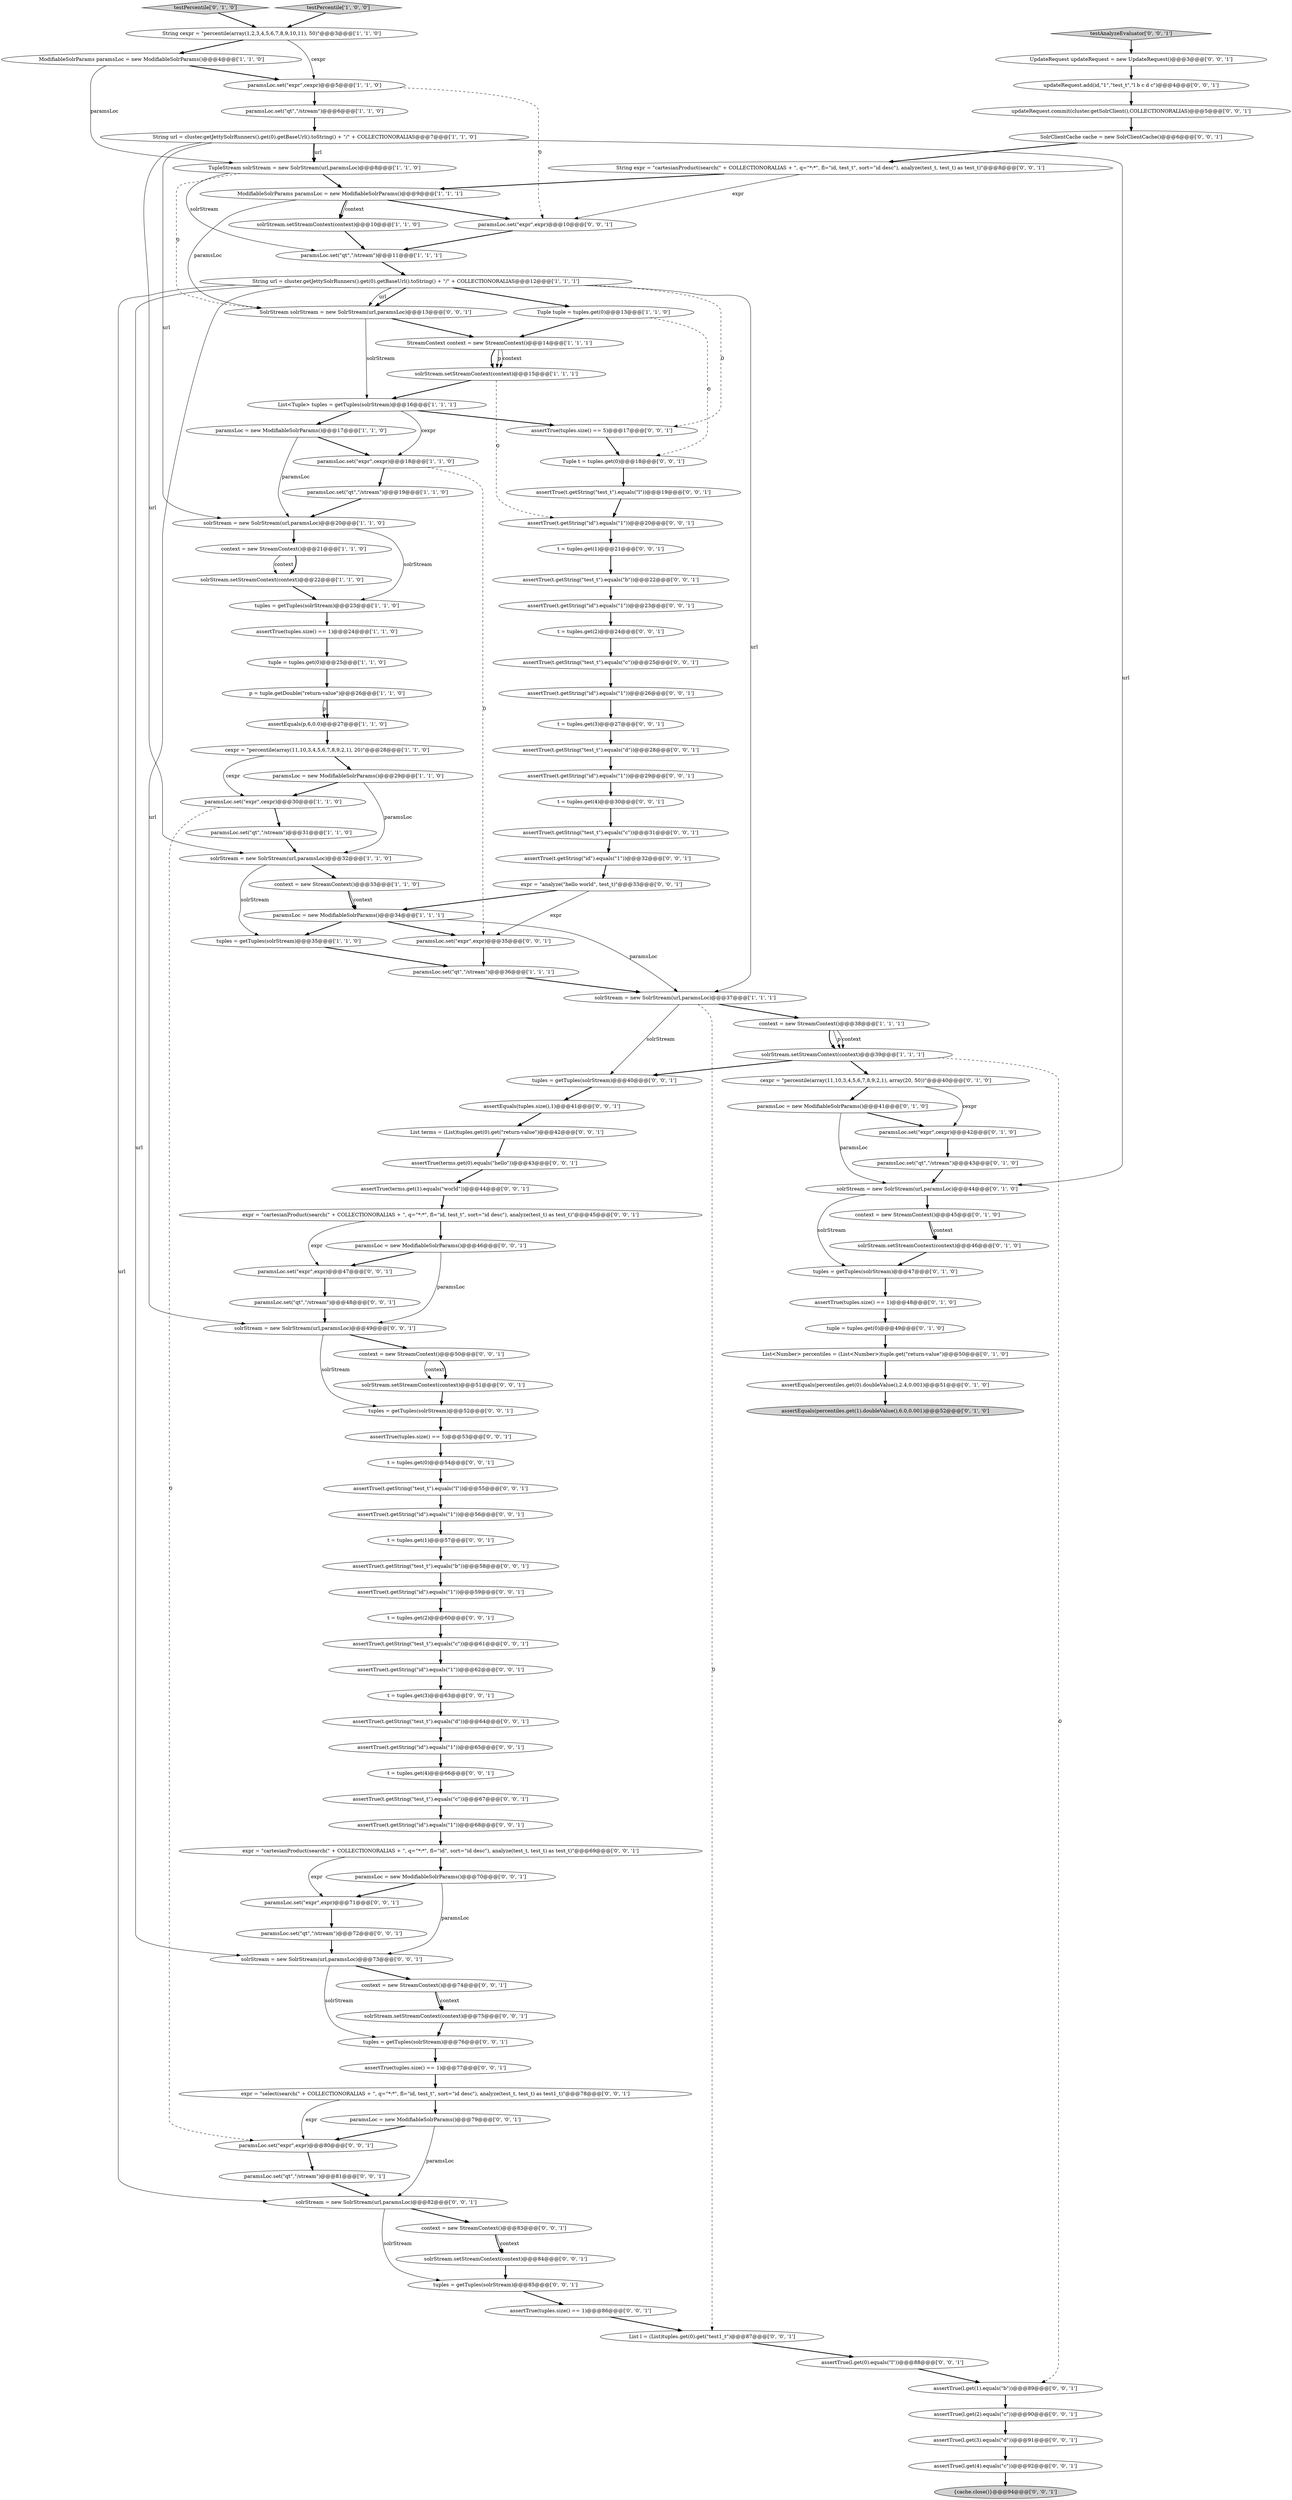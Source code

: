 digraph {
67 [style = filled, label = "t = tuples.get(4)@@@30@@@['0', '0', '1']", fillcolor = white, shape = ellipse image = "AAA0AAABBB3BBB"];
77 [style = filled, label = "assertEquals(tuples.size(),1)@@@41@@@['0', '0', '1']", fillcolor = white, shape = ellipse image = "AAA0AAABBB3BBB"];
55 [style = filled, label = "solrStream = new SolrStream(url,paramsLoc)@@@73@@@['0', '0', '1']", fillcolor = white, shape = ellipse image = "AAA0AAABBB3BBB"];
36 [style = filled, label = "solrStream = new SolrStream(url,paramsLoc)@@@20@@@['1', '1', '0']", fillcolor = white, shape = ellipse image = "AAA0AAABBB1BBB"];
39 [style = filled, label = "assertEquals(percentiles.get(0).doubleValue(),2.4,0.001)@@@51@@@['0', '1', '0']", fillcolor = white, shape = ellipse image = "AAA1AAABBB2BBB"];
116 [style = filled, label = "assertTrue(t.getString(\"test_t\").equals(\"b\"))@@@58@@@['0', '0', '1']", fillcolor = white, shape = ellipse image = "AAA0AAABBB3BBB"];
76 [style = filled, label = "assertTrue(t.getString(\"test_t\").equals(\"d\"))@@@28@@@['0', '0', '1']", fillcolor = white, shape = ellipse image = "AAA0AAABBB3BBB"];
51 [style = filled, label = "solrStream = new SolrStream(url,paramsLoc)@@@44@@@['0', '1', '0']", fillcolor = white, shape = ellipse image = "AAA1AAABBB2BBB"];
16 [style = filled, label = "solrStream.setStreamContext(context)@@@15@@@['1', '1', '1']", fillcolor = white, shape = ellipse image = "AAA0AAABBB1BBB"];
117 [style = filled, label = "solrStream = new SolrStream(url,paramsLoc)@@@82@@@['0', '0', '1']", fillcolor = white, shape = ellipse image = "AAA0AAABBB3BBB"];
26 [style = filled, label = "List<Tuple> tuples = getTuples(solrStream)@@@16@@@['1', '1', '1']", fillcolor = white, shape = ellipse image = "AAA0AAABBB1BBB"];
122 [style = filled, label = "tuples = getTuples(solrStream)@@@76@@@['0', '0', '1']", fillcolor = white, shape = ellipse image = "AAA0AAABBB3BBB"];
32 [style = filled, label = "solrStream.setStreamContext(context)@@@10@@@['1', '1', '0']", fillcolor = white, shape = ellipse image = "AAA0AAABBB1BBB"];
43 [style = filled, label = "assertTrue(tuples.size() == 1)@@@48@@@['0', '1', '0']", fillcolor = white, shape = ellipse image = "AAA1AAABBB2BBB"];
5 [style = filled, label = "context = new StreamContext()@@@21@@@['1', '1', '0']", fillcolor = white, shape = ellipse image = "AAA0AAABBB1BBB"];
17 [style = filled, label = "StreamContext context = new StreamContext()@@@14@@@['1', '1', '1']", fillcolor = white, shape = ellipse image = "AAA0AAABBB1BBB"];
103 [style = filled, label = "assertTrue(t.getString(\"test_t\").equals(\"c\"))@@@25@@@['0', '0', '1']", fillcolor = white, shape = ellipse image = "AAA0AAABBB3BBB"];
68 [style = filled, label = "expr = \"cartesianProduct(search(\" + COLLECTIONORALIAS + \", q=\"*:*\", fl=\"id\", sort=\"id desc\"), analyze(test_t, test_t) as test_t)\"@@@69@@@['0', '0', '1']", fillcolor = white, shape = ellipse image = "AAA0AAABBB3BBB"];
79 [style = filled, label = "assertTrue(t.getString(\"id\").equals(\"1\"))@@@65@@@['0', '0', '1']", fillcolor = white, shape = ellipse image = "AAA0AAABBB3BBB"];
129 [style = filled, label = "assertTrue(t.getString(\"test_t\").equals(\"l\"))@@@55@@@['0', '0', '1']", fillcolor = white, shape = ellipse image = "AAA0AAABBB3BBB"];
12 [style = filled, label = "Tuple tuple = tuples.get(0)@@@13@@@['1', '1', '0']", fillcolor = white, shape = ellipse image = "AAA0AAABBB1BBB"];
82 [style = filled, label = "assertTrue(t.getString(\"test_t\").equals(\"c\"))@@@61@@@['0', '0', '1']", fillcolor = white, shape = ellipse image = "AAA0AAABBB3BBB"];
27 [style = filled, label = "paramsLoc.set(\"expr\",cexpr)@@@18@@@['1', '1', '0']", fillcolor = white, shape = ellipse image = "AAA0AAABBB1BBB"];
6 [style = filled, label = "solrStream.setStreamContext(context)@@@39@@@['1', '1', '1']", fillcolor = white, shape = ellipse image = "AAA0AAABBB1BBB"];
72 [style = filled, label = "paramsLoc.set(\"expr\",expr)@@@10@@@['0', '0', '1']", fillcolor = white, shape = ellipse image = "AAA0AAABBB3BBB"];
1 [style = filled, label = "paramsLoc.set(\"qt\",\"/stream\")@@@36@@@['1', '1', '1']", fillcolor = white, shape = ellipse image = "AAA0AAABBB1BBB"];
118 [style = filled, label = "paramsLoc.set(\"expr\",expr)@@@71@@@['0', '0', '1']", fillcolor = white, shape = ellipse image = "AAA0AAABBB3BBB"];
127 [style = filled, label = "assertTrue(t.getString(\"test_t\").equals(\"b\"))@@@22@@@['0', '0', '1']", fillcolor = white, shape = ellipse image = "AAA0AAABBB3BBB"];
66 [style = filled, label = "paramsLoc.set(\"qt\",\"/stream\")@@@72@@@['0', '0', '1']", fillcolor = white, shape = ellipse image = "AAA0AAABBB3BBB"];
61 [style = filled, label = "t = tuples.get(2)@@@24@@@['0', '0', '1']", fillcolor = white, shape = ellipse image = "AAA0AAABBB3BBB"];
101 [style = filled, label = "tuples = getTuples(solrStream)@@@40@@@['0', '0', '1']", fillcolor = white, shape = ellipse image = "AAA0AAABBB3BBB"];
25 [style = filled, label = "String url = cluster.getJettySolrRunners().get(0).getBaseUrl().toString() + \"/\" + COLLECTIONORALIAS@@@12@@@['1', '1', '1']", fillcolor = white, shape = ellipse image = "AAA0AAABBB1BBB"];
87 [style = filled, label = "testAnalyzeEvaluator['0', '0', '1']", fillcolor = lightgray, shape = diamond image = "AAA0AAABBB3BBB"];
71 [style = filled, label = "t = tuples.get(1)@@@57@@@['0', '0', '1']", fillcolor = white, shape = ellipse image = "AAA0AAABBB3BBB"];
40 [style = filled, label = "solrStream.setStreamContext(context)@@@46@@@['0', '1', '0']", fillcolor = white, shape = ellipse image = "AAA1AAABBB2BBB"];
53 [style = filled, label = "assertTrue(l.get(4).equals(\"c\"))@@@92@@@['0', '0', '1']", fillcolor = white, shape = ellipse image = "AAA0AAABBB3BBB"];
65 [style = filled, label = "t = tuples.get(0)@@@54@@@['0', '0', '1']", fillcolor = white, shape = ellipse image = "AAA0AAABBB3BBB"];
102 [style = filled, label = "assertTrue(l.get(3).equals(\"d\"))@@@91@@@['0', '0', '1']", fillcolor = white, shape = ellipse image = "AAA0AAABBB3BBB"];
34 [style = filled, label = "solrStream = new SolrStream(url,paramsLoc)@@@37@@@['1', '1', '1']", fillcolor = white, shape = ellipse image = "AAA0AAABBB1BBB"];
105 [style = filled, label = "tuples = getTuples(solrStream)@@@85@@@['0', '0', '1']", fillcolor = white, shape = ellipse image = "AAA0AAABBB3BBB"];
50 [style = filled, label = "paramsLoc.set(\"expr\",cexpr)@@@42@@@['0', '1', '0']", fillcolor = white, shape = ellipse image = "AAA1AAABBB2BBB"];
33 [style = filled, label = "paramsLoc.set(\"qt\",\"/stream\")@@@6@@@['1', '1', '0']", fillcolor = white, shape = ellipse image = "AAA0AAABBB1BBB"];
30 [style = filled, label = "paramsLoc = new ModifiableSolrParams()@@@34@@@['1', '1', '1']", fillcolor = white, shape = ellipse image = "AAA0AAABBB1BBB"];
45 [style = filled, label = "List<Number> percentiles = (List<Number>)tuple.get(\"return-value\")@@@50@@@['0', '1', '0']", fillcolor = white, shape = ellipse image = "AAA1AAABBB2BBB"];
46 [style = filled, label = "cexpr = \"percentile(array(11,10,3,4,5,6,7,8,9,2,1), array(20, 50))\"@@@40@@@['0', '1', '0']", fillcolor = white, shape = ellipse image = "AAA1AAABBB2BBB"];
3 [style = filled, label = "tuples = getTuples(solrStream)@@@23@@@['1', '1', '0']", fillcolor = white, shape = ellipse image = "AAA0AAABBB1BBB"];
126 [style = filled, label = "List l = (List)tuples.get(0).get(\"test1_t\")@@@87@@@['0', '0', '1']", fillcolor = white, shape = ellipse image = "AAA0AAABBB3BBB"];
64 [style = filled, label = "context = new StreamContext()@@@83@@@['0', '0', '1']", fillcolor = white, shape = ellipse image = "AAA0AAABBB3BBB"];
18 [style = filled, label = "tuples = getTuples(solrStream)@@@35@@@['1', '1', '0']", fillcolor = white, shape = ellipse image = "AAA0AAABBB1BBB"];
44 [style = filled, label = "paramsLoc = new ModifiableSolrParams()@@@41@@@['0', '1', '0']", fillcolor = white, shape = ellipse image = "AAA1AAABBB2BBB"];
8 [style = filled, label = "assertTrue(tuples.size() == 1)@@@24@@@['1', '1', '0']", fillcolor = white, shape = ellipse image = "AAA0AAABBB1BBB"];
75 [style = filled, label = "assertTrue(tuples.size() == 5)@@@17@@@['0', '0', '1']", fillcolor = white, shape = ellipse image = "AAA0AAABBB3BBB"];
41 [style = filled, label = "context = new StreamContext()@@@45@@@['0', '1', '0']", fillcolor = white, shape = ellipse image = "AAA1AAABBB2BBB"];
81 [style = filled, label = "solrStream = new SolrStream(url,paramsLoc)@@@49@@@['0', '0', '1']", fillcolor = white, shape = ellipse image = "AAA0AAABBB3BBB"];
89 [style = filled, label = "expr = \"analyze(\"hello world\", test_t)\"@@@33@@@['0', '0', '1']", fillcolor = white, shape = ellipse image = "AAA0AAABBB3BBB"];
112 [style = filled, label = "assertTrue(t.getString(\"test_t\").equals(\"l\"))@@@19@@@['0', '0', '1']", fillcolor = white, shape = ellipse image = "AAA0AAABBB3BBB"];
111 [style = filled, label = "updateRequest.commit(cluster.getSolrClient(),COLLECTIONORALIAS)@@@5@@@['0', '0', '1']", fillcolor = white, shape = ellipse image = "AAA0AAABBB3BBB"];
58 [style = filled, label = "paramsLoc.set(\"qt\",\"/stream\")@@@48@@@['0', '0', '1']", fillcolor = white, shape = ellipse image = "AAA0AAABBB3BBB"];
84 [style = filled, label = "assertTrue(tuples.size() == 1)@@@86@@@['0', '0', '1']", fillcolor = white, shape = ellipse image = "AAA0AAABBB3BBB"];
114 [style = filled, label = "assertTrue(tuples.size() == 1)@@@77@@@['0', '0', '1']", fillcolor = white, shape = ellipse image = "AAA0AAABBB3BBB"];
29 [style = filled, label = "context = new StreamContext()@@@38@@@['1', '1', '1']", fillcolor = white, shape = ellipse image = "AAA0AAABBB1BBB"];
90 [style = filled, label = "assertTrue(terms.get(0).equals(\"hello\"))@@@43@@@['0', '0', '1']", fillcolor = white, shape = ellipse image = "AAA0AAABBB3BBB"];
31 [style = filled, label = "paramsLoc = new ModifiableSolrParams()@@@17@@@['1', '1', '0']", fillcolor = white, shape = ellipse image = "AAA0AAABBB1BBB"];
38 [style = filled, label = "tuples = getTuples(solrStream)@@@47@@@['0', '1', '0']", fillcolor = white, shape = ellipse image = "AAA1AAABBB2BBB"];
120 [style = filled, label = "tuples = getTuples(solrStream)@@@52@@@['0', '0', '1']", fillcolor = white, shape = ellipse image = "AAA0AAABBB3BBB"];
57 [style = filled, label = "assertTrue(terms.get(1).equals(\"world\"))@@@44@@@['0', '0', '1']", fillcolor = white, shape = ellipse image = "AAA0AAABBB3BBB"];
48 [style = filled, label = "paramsLoc.set(\"qt\",\"/stream\")@@@43@@@['0', '1', '0']", fillcolor = white, shape = ellipse image = "AAA1AAABBB2BBB"];
107 [style = filled, label = "t = tuples.get(4)@@@66@@@['0', '0', '1']", fillcolor = white, shape = ellipse image = "AAA0AAABBB3BBB"];
42 [style = filled, label = "testPercentile['0', '1', '0']", fillcolor = lightgray, shape = diamond image = "AAA0AAABBB2BBB"];
130 [style = filled, label = "SolrClientCache cache = new SolrClientCache()@@@6@@@['0', '0', '1']", fillcolor = white, shape = ellipse image = "AAA0AAABBB3BBB"];
47 [style = filled, label = "assertEquals(percentiles.get(1).doubleValue(),6.0,0.001)@@@52@@@['0', '1', '0']", fillcolor = lightgray, shape = ellipse image = "AAA1AAABBB2BBB"];
124 [style = filled, label = "paramsLoc.set(\"expr\",expr)@@@47@@@['0', '0', '1']", fillcolor = white, shape = ellipse image = "AAA0AAABBB3BBB"];
15 [style = filled, label = "solrStream = new SolrStream(url,paramsLoc)@@@32@@@['1', '1', '0']", fillcolor = white, shape = ellipse image = "AAA0AAABBB1BBB"];
70 [style = filled, label = "assertTrue(t.getString(\"test_t\").equals(\"d\"))@@@64@@@['0', '0', '1']", fillcolor = white, shape = ellipse image = "AAA0AAABBB3BBB"];
96 [style = filled, label = "List terms = (List)tuples.get(0).get(\"return-value\")@@@42@@@['0', '0', '1']", fillcolor = white, shape = ellipse image = "AAA0AAABBB3BBB"];
21 [style = filled, label = "paramsLoc = new ModifiableSolrParams()@@@29@@@['1', '1', '0']", fillcolor = white, shape = ellipse image = "AAA0AAABBB1BBB"];
100 [style = filled, label = "expr = \"select(search(\" + COLLECTIONORALIAS + \", q=\"*:*\", fl=\"id, test_t\", sort=\"id desc\"), analyze(test_t, test_t) as test1_t)\"@@@78@@@['0', '0', '1']", fillcolor = white, shape = ellipse image = "AAA0AAABBB3BBB"];
95 [style = filled, label = "updateRequest.add(id,\"1\",\"test_t\",\"l b c d c\")@@@4@@@['0', '0', '1']", fillcolor = white, shape = ellipse image = "AAA0AAABBB3BBB"];
63 [style = filled, label = "assertTrue(t.getString(\"id\").equals(\"1\"))@@@20@@@['0', '0', '1']", fillcolor = white, shape = ellipse image = "AAA0AAABBB3BBB"];
92 [style = filled, label = "SolrStream solrStream = new SolrStream(url,paramsLoc)@@@13@@@['0', '0', '1']", fillcolor = white, shape = ellipse image = "AAA0AAABBB3BBB"];
123 [style = filled, label = "assertTrue(l.get(2).equals(\"c\"))@@@90@@@['0', '0', '1']", fillcolor = white, shape = ellipse image = "AAA0AAABBB3BBB"];
52 [style = filled, label = "solrStream.setStreamContext(context)@@@84@@@['0', '0', '1']", fillcolor = white, shape = ellipse image = "AAA0AAABBB3BBB"];
60 [style = filled, label = "assertTrue(t.getString(\"id\").equals(\"1\"))@@@23@@@['0', '0', '1']", fillcolor = white, shape = ellipse image = "AAA0AAABBB3BBB"];
93 [style = filled, label = "assertTrue(t.getString(\"id\").equals(\"1\"))@@@59@@@['0', '0', '1']", fillcolor = white, shape = ellipse image = "AAA0AAABBB3BBB"];
86 [style = filled, label = "{cache.close()}@@@94@@@['0', '0', '1']", fillcolor = lightgray, shape = ellipse image = "AAA0AAABBB3BBB"];
19 [style = filled, label = "paramsLoc.set(\"qt\",\"/stream\")@@@31@@@['1', '1', '0']", fillcolor = white, shape = ellipse image = "AAA0AAABBB1BBB"];
13 [style = filled, label = "ModifiableSolrParams paramsLoc = new ModifiableSolrParams()@@@9@@@['1', '1', '1']", fillcolor = white, shape = ellipse image = "AAA0AAABBB1BBB"];
49 [style = filled, label = "tuple = tuples.get(0)@@@49@@@['0', '1', '0']", fillcolor = white, shape = ellipse image = "AAA1AAABBB2BBB"];
54 [style = filled, label = "assertTrue(t.getString(\"id\").equals(\"1\"))@@@68@@@['0', '0', '1']", fillcolor = white, shape = ellipse image = "AAA0AAABBB3BBB"];
119 [style = filled, label = "assertTrue(t.getString(\"test_t\").equals(\"c\"))@@@31@@@['0', '0', '1']", fillcolor = white, shape = ellipse image = "AAA0AAABBB3BBB"];
80 [style = filled, label = "Tuple t = tuples.get(0)@@@18@@@['0', '0', '1']", fillcolor = white, shape = ellipse image = "AAA0AAABBB3BBB"];
97 [style = filled, label = "assertTrue(l.get(1).equals(\"b\"))@@@89@@@['0', '0', '1']", fillcolor = white, shape = ellipse image = "AAA0AAABBB3BBB"];
35 [style = filled, label = "testPercentile['1', '0', '0']", fillcolor = lightgray, shape = diamond image = "AAA0AAABBB1BBB"];
108 [style = filled, label = "assertTrue(t.getString(\"id\").equals(\"1\"))@@@26@@@['0', '0', '1']", fillcolor = white, shape = ellipse image = "AAA0AAABBB3BBB"];
91 [style = filled, label = "UpdateRequest updateRequest = new UpdateRequest()@@@3@@@['0', '0', '1']", fillcolor = white, shape = ellipse image = "AAA0AAABBB3BBB"];
115 [style = filled, label = "t = tuples.get(3)@@@27@@@['0', '0', '1']", fillcolor = white, shape = ellipse image = "AAA0AAABBB3BBB"];
121 [style = filled, label = "t = tuples.get(1)@@@21@@@['0', '0', '1']", fillcolor = white, shape = ellipse image = "AAA0AAABBB3BBB"];
28 [style = filled, label = "context = new StreamContext()@@@33@@@['1', '1', '0']", fillcolor = white, shape = ellipse image = "AAA0AAABBB1BBB"];
78 [style = filled, label = "assertTrue(t.getString(\"id\").equals(\"1\"))@@@56@@@['0', '0', '1']", fillcolor = white, shape = ellipse image = "AAA0AAABBB3BBB"];
11 [style = filled, label = "p = tuple.getDouble(\"return-value\")@@@26@@@['1', '1', '0']", fillcolor = white, shape = ellipse image = "AAA0AAABBB1BBB"];
2 [style = filled, label = "ModifiableSolrParams paramsLoc = new ModifiableSolrParams()@@@4@@@['1', '1', '0']", fillcolor = white, shape = ellipse image = "AAA0AAABBB1BBB"];
62 [style = filled, label = "context = new StreamContext()@@@50@@@['0', '0', '1']", fillcolor = white, shape = ellipse image = "AAA0AAABBB3BBB"];
109 [style = filled, label = "assertTrue(t.getString(\"id\").equals(\"1\"))@@@29@@@['0', '0', '1']", fillcolor = white, shape = ellipse image = "AAA0AAABBB3BBB"];
128 [style = filled, label = "paramsLoc = new ModifiableSolrParams()@@@79@@@['0', '0', '1']", fillcolor = white, shape = ellipse image = "AAA0AAABBB3BBB"];
59 [style = filled, label = "paramsLoc = new ModifiableSolrParams()@@@70@@@['0', '0', '1']", fillcolor = white, shape = ellipse image = "AAA0AAABBB3BBB"];
74 [style = filled, label = "assertTrue(l.get(0).equals(\"l\"))@@@88@@@['0', '0', '1']", fillcolor = white, shape = ellipse image = "AAA0AAABBB3BBB"];
131 [style = filled, label = "expr = \"cartesianProduct(search(\" + COLLECTIONORALIAS + \", q=\"*:*\", fl=\"id, test_t\", sort=\"id desc\"), analyze(test_t) as test_t)\"@@@45@@@['0', '0', '1']", fillcolor = white, shape = ellipse image = "AAA0AAABBB3BBB"];
69 [style = filled, label = "solrStream.setStreamContext(context)@@@75@@@['0', '0', '1']", fillcolor = white, shape = ellipse image = "AAA0AAABBB3BBB"];
9 [style = filled, label = "cexpr = \"percentile(array(11,10,3,4,5,6,7,8,9,2,1), 20)\"@@@28@@@['1', '1', '0']", fillcolor = white, shape = ellipse image = "AAA0AAABBB1BBB"];
106 [style = filled, label = "paramsLoc = new ModifiableSolrParams()@@@46@@@['0', '0', '1']", fillcolor = white, shape = ellipse image = "AAA0AAABBB3BBB"];
56 [style = filled, label = "assertTrue(t.getString(\"id\").equals(\"1\"))@@@32@@@['0', '0', '1']", fillcolor = white, shape = ellipse image = "AAA0AAABBB3BBB"];
0 [style = filled, label = "TupleStream solrStream = new SolrStream(url,paramsLoc)@@@8@@@['1', '1', '0']", fillcolor = white, shape = ellipse image = "AAA0AAABBB1BBB"];
10 [style = filled, label = "paramsLoc.set(\"qt\",\"/stream\")@@@11@@@['1', '1', '1']", fillcolor = white, shape = ellipse image = "AAA0AAABBB1BBB"];
99 [style = filled, label = "paramsLoc.set(\"qt\",\"/stream\")@@@81@@@['0', '0', '1']", fillcolor = white, shape = ellipse image = "AAA0AAABBB3BBB"];
20 [style = filled, label = "paramsLoc.set(\"expr\",cexpr)@@@30@@@['1', '1', '0']", fillcolor = white, shape = ellipse image = "AAA0AAABBB1BBB"];
94 [style = filled, label = "t = tuples.get(3)@@@63@@@['0', '0', '1']", fillcolor = white, shape = ellipse image = "AAA0AAABBB3BBB"];
7 [style = filled, label = "String url = cluster.getJettySolrRunners().get(0).getBaseUrl().toString() + \"/\" + COLLECTIONORALIAS@@@7@@@['1', '1', '0']", fillcolor = white, shape = ellipse image = "AAA0AAABBB1BBB"];
14 [style = filled, label = "solrStream.setStreamContext(context)@@@22@@@['1', '1', '0']", fillcolor = white, shape = ellipse image = "AAA0AAABBB1BBB"];
83 [style = filled, label = "paramsLoc.set(\"expr\",expr)@@@35@@@['0', '0', '1']", fillcolor = white, shape = ellipse image = "AAA0AAABBB3BBB"];
104 [style = filled, label = "paramsLoc.set(\"expr\",expr)@@@80@@@['0', '0', '1']", fillcolor = white, shape = ellipse image = "AAA0AAABBB3BBB"];
85 [style = filled, label = "t = tuples.get(2)@@@60@@@['0', '0', '1']", fillcolor = white, shape = ellipse image = "AAA0AAABBB3BBB"];
23 [style = filled, label = "tuple = tuples.get(0)@@@25@@@['1', '1', '0']", fillcolor = white, shape = ellipse image = "AAA0AAABBB1BBB"];
73 [style = filled, label = "solrStream.setStreamContext(context)@@@51@@@['0', '0', '1']", fillcolor = white, shape = ellipse image = "AAA0AAABBB3BBB"];
125 [style = filled, label = "assertTrue(t.getString(\"test_t\").equals(\"c\"))@@@67@@@['0', '0', '1']", fillcolor = white, shape = ellipse image = "AAA0AAABBB3BBB"];
88 [style = filled, label = "String expr = \"cartesianProduct(search(\" + COLLECTIONORALIAS + \", q=\"*:*\", fl=\"id, test_t\", sort=\"id desc\"), analyze(test_t, test_t) as test_t)\"@@@8@@@['0', '0', '1']", fillcolor = white, shape = ellipse image = "AAA0AAABBB3BBB"];
22 [style = filled, label = "paramsLoc.set(\"qt\",\"/stream\")@@@19@@@['1', '1', '0']", fillcolor = white, shape = ellipse image = "AAA0AAABBB1BBB"];
37 [style = filled, label = "assertEquals(p,6,0.0)@@@27@@@['1', '1', '0']", fillcolor = white, shape = ellipse image = "AAA0AAABBB1BBB"];
98 [style = filled, label = "assertTrue(t.getString(\"id\").equals(\"1\"))@@@62@@@['0', '0', '1']", fillcolor = white, shape = ellipse image = "AAA0AAABBB3BBB"];
113 [style = filled, label = "assertTrue(tuples.size() == 5)@@@53@@@['0', '0', '1']", fillcolor = white, shape = ellipse image = "AAA0AAABBB3BBB"];
4 [style = filled, label = "paramsLoc.set(\"expr\",cexpr)@@@5@@@['1', '1', '0']", fillcolor = white, shape = ellipse image = "AAA0AAABBB1BBB"];
24 [style = filled, label = "String cexpr = \"percentile(array(1,2,3,4,5,6,7,8,9,10,11), 50)\"@@@3@@@['1', '1', '0']", fillcolor = white, shape = ellipse image = "AAA0AAABBB1BBB"];
110 [style = filled, label = "context = new StreamContext()@@@74@@@['0', '0', '1']", fillcolor = white, shape = ellipse image = "AAA0AAABBB3BBB"];
129->78 [style = bold, label=""];
5->14 [style = bold, label=""];
60->61 [style = bold, label=""];
61->103 [style = bold, label=""];
2->4 [style = bold, label=""];
14->3 [style = bold, label=""];
126->74 [style = bold, label=""];
25->81 [style = solid, label="url"];
62->73 [style = solid, label="context"];
46->44 [style = bold, label=""];
106->81 [style = solid, label="paramsLoc"];
13->32 [style = solid, label="context"];
100->128 [style = bold, label=""];
121->127 [style = bold, label=""];
25->12 [style = bold, label=""];
71->116 [style = bold, label=""];
101->77 [style = bold, label=""];
29->6 [style = bold, label=""];
103->108 [style = bold, label=""];
15->18 [style = solid, label="solrStream"];
16->63 [style = dashed, label="0"];
64->52 [style = bold, label=""];
117->105 [style = solid, label="solrStream"];
7->0 [style = bold, label=""];
81->62 [style = bold, label=""];
39->47 [style = bold, label=""];
106->124 [style = bold, label=""];
97->123 [style = bold, label=""];
80->112 [style = bold, label=""];
34->29 [style = bold, label=""];
51->38 [style = solid, label="solrStream"];
108->115 [style = bold, label=""];
2->0 [style = solid, label="paramsLoc"];
17->16 [style = bold, label=""];
34->126 [style = dashed, label="0"];
93->85 [style = bold, label=""];
28->30 [style = solid, label="context"];
68->59 [style = bold, label=""];
127->60 [style = bold, label=""];
7->36 [style = solid, label="url"];
109->67 [style = bold, label=""];
58->81 [style = bold, label=""];
88->72 [style = solid, label="expr"];
28->30 [style = bold, label=""];
41->40 [style = bold, label=""];
94->70 [style = bold, label=""];
112->63 [style = bold, label=""];
84->126 [style = bold, label=""];
24->2 [style = bold, label=""];
25->75 [style = dashed, label="0"];
113->65 [style = bold, label=""];
8->23 [style = bold, label=""];
131->106 [style = bold, label=""];
31->36 [style = solid, label="paramsLoc"];
96->90 [style = bold, label=""];
0->92 [style = dashed, label="0"];
30->34 [style = solid, label="paramsLoc"];
114->100 [style = bold, label=""];
34->101 [style = solid, label="solrStream"];
81->120 [style = solid, label="solrStream"];
38->43 [style = bold, label=""];
118->66 [style = bold, label=""];
11->37 [style = solid, label="p"];
128->104 [style = bold, label=""];
12->80 [style = dashed, label="0"];
91->95 [style = bold, label=""];
9->20 [style = solid, label="cexpr"];
21->20 [style = bold, label=""];
32->10 [style = bold, label=""];
22->36 [style = bold, label=""];
44->50 [style = bold, label=""];
124->58 [style = bold, label=""];
3->8 [style = bold, label=""];
110->69 [style = bold, label=""];
7->0 [style = solid, label="url"];
98->94 [style = bold, label=""];
25->92 [style = bold, label=""];
130->88 [style = bold, label=""];
11->37 [style = bold, label=""];
119->56 [style = bold, label=""];
59->118 [style = bold, label=""];
30->83 [style = bold, label=""];
1->34 [style = bold, label=""];
107->125 [style = bold, label=""];
25->34 [style = solid, label="url"];
26->75 [style = bold, label=""];
43->49 [style = bold, label=""];
42->24 [style = bold, label=""];
62->73 [style = bold, label=""];
25->55 [style = solid, label="url"];
27->83 [style = dashed, label="0"];
49->45 [style = bold, label=""];
64->52 [style = solid, label="context"];
30->18 [style = bold, label=""];
99->117 [style = bold, label=""];
123->102 [style = bold, label=""];
56->89 [style = bold, label=""];
33->7 [style = bold, label=""];
29->6 [style = solid, label="p"];
85->82 [style = bold, label=""];
20->104 [style = dashed, label="0"];
117->64 [style = bold, label=""];
25->117 [style = solid, label="url"];
77->96 [style = bold, label=""];
82->98 [style = bold, label=""];
13->92 [style = solid, label="paramsLoc"];
41->40 [style = solid, label="context"];
20->19 [style = bold, label=""];
125->54 [style = bold, label=""];
69->122 [style = bold, label=""];
55->110 [style = bold, label=""];
128->117 [style = solid, label="paramsLoc"];
131->124 [style = solid, label="expr"];
29->6 [style = solid, label="context"];
21->15 [style = solid, label="paramsLoc"];
6->101 [style = bold, label=""];
12->17 [style = bold, label=""];
17->16 [style = solid, label="p"];
75->80 [style = bold, label=""];
4->33 [style = bold, label=""];
53->86 [style = bold, label=""];
5->14 [style = solid, label="context"];
63->121 [style = bold, label=""];
7->51 [style = solid, label="url"];
51->41 [style = bold, label=""];
74->97 [style = bold, label=""];
76->109 [style = bold, label=""];
18->1 [style = bold, label=""];
66->55 [style = bold, label=""];
55->122 [style = solid, label="solrStream"];
35->24 [style = bold, label=""];
37->9 [style = bold, label=""];
44->51 [style = solid, label="paramsLoc"];
68->118 [style = solid, label="expr"];
57->131 [style = bold, label=""];
116->93 [style = bold, label=""];
40->38 [style = bold, label=""];
24->4 [style = solid, label="cexpr"];
79->107 [style = bold, label=""];
46->50 [style = solid, label="cexpr"];
16->26 [style = bold, label=""];
83->1 [style = bold, label=""];
65->129 [style = bold, label=""];
48->51 [style = bold, label=""];
88->13 [style = bold, label=""];
0->10 [style = solid, label="solrStream"];
95->111 [style = bold, label=""];
104->99 [style = bold, label=""];
26->31 [style = bold, label=""];
36->3 [style = solid, label="solrStream"];
19->15 [style = bold, label=""];
89->30 [style = bold, label=""];
50->48 [style = bold, label=""];
36->5 [style = bold, label=""];
78->71 [style = bold, label=""];
23->11 [style = bold, label=""];
9->21 [style = bold, label=""];
52->105 [style = bold, label=""];
105->84 [style = bold, label=""];
10->25 [style = bold, label=""];
0->13 [style = bold, label=""];
90->57 [style = bold, label=""];
27->22 [style = bold, label=""];
15->28 [style = bold, label=""];
122->114 [style = bold, label=""];
13->72 [style = bold, label=""];
100->104 [style = solid, label="expr"];
87->91 [style = bold, label=""];
73->120 [style = bold, label=""];
6->97 [style = dashed, label="0"];
17->16 [style = solid, label="context"];
120->113 [style = bold, label=""];
111->130 [style = bold, label=""];
89->83 [style = solid, label="expr"];
6->46 [style = bold, label=""];
4->72 [style = dashed, label="0"];
7->15 [style = solid, label="url"];
72->10 [style = bold, label=""];
25->92 [style = solid, label="url"];
92->26 [style = solid, label="solrStream"];
110->69 [style = solid, label="context"];
102->53 [style = bold, label=""];
70->79 [style = bold, label=""];
13->32 [style = bold, label=""];
45->39 [style = bold, label=""];
92->17 [style = bold, label=""];
31->27 [style = bold, label=""];
26->27 [style = solid, label="cexpr"];
59->55 [style = solid, label="paramsLoc"];
67->119 [style = bold, label=""];
54->68 [style = bold, label=""];
115->76 [style = bold, label=""];
}

